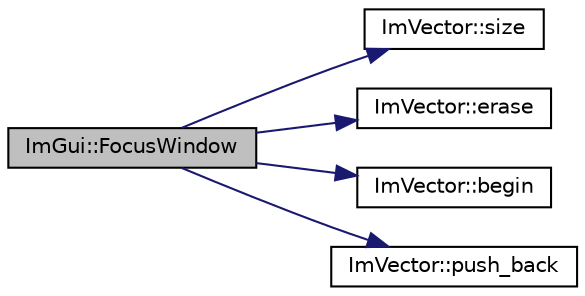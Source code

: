 digraph "ImGui::FocusWindow"
{
 // INTERACTIVE_SVG=YES
  edge [fontname="Helvetica",fontsize="10",labelfontname="Helvetica",labelfontsize="10"];
  node [fontname="Helvetica",fontsize="10",shape=record];
  rankdir="LR";
  Node1 [label="ImGui::FocusWindow",height=0.2,width=0.4,color="black", fillcolor="grey75", style="filled" fontcolor="black"];
  Node1 -> Node2 [color="midnightblue",fontsize="10",style="solid",fontname="Helvetica"];
  Node2 [label="ImVector::size",height=0.2,width=0.4,color="black", fillcolor="white", style="filled",URL="$class_im_vector.html#aca1e71e6792c7e319fc0df78bf2cbc5f"];
  Node1 -> Node3 [color="midnightblue",fontsize="10",style="solid",fontname="Helvetica"];
  Node3 [label="ImVector::erase",height=0.2,width=0.4,color="black", fillcolor="white", style="filled",URL="$class_im_vector.html#a1e1fd9b678be9d4b4432fbefde976045"];
  Node1 -> Node4 [color="midnightblue",fontsize="10",style="solid",fontname="Helvetica"];
  Node4 [label="ImVector::begin",height=0.2,width=0.4,color="black", fillcolor="white", style="filled",URL="$class_im_vector.html#a300a8b559cd87a78063046ef81151bce"];
  Node1 -> Node5 [color="midnightblue",fontsize="10",style="solid",fontname="Helvetica"];
  Node5 [label="ImVector::push_back",height=0.2,width=0.4,color="black", fillcolor="white", style="filled",URL="$class_im_vector.html#a68387993f2a5f5c3b2a7139d9ab778b8"];
}
